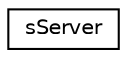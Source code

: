 digraph "Graphical Class Hierarchy"
{
  edge [fontname="Helvetica",fontsize="10",labelfontname="Helvetica",labelfontsize="10"];
  node [fontname="Helvetica",fontsize="10",shape=record];
  rankdir="LR";
  Node1 [label="sServer",height=0.2,width=0.4,color="black", fillcolor="white", style="filled",URL="$classs_server.html"];
}
